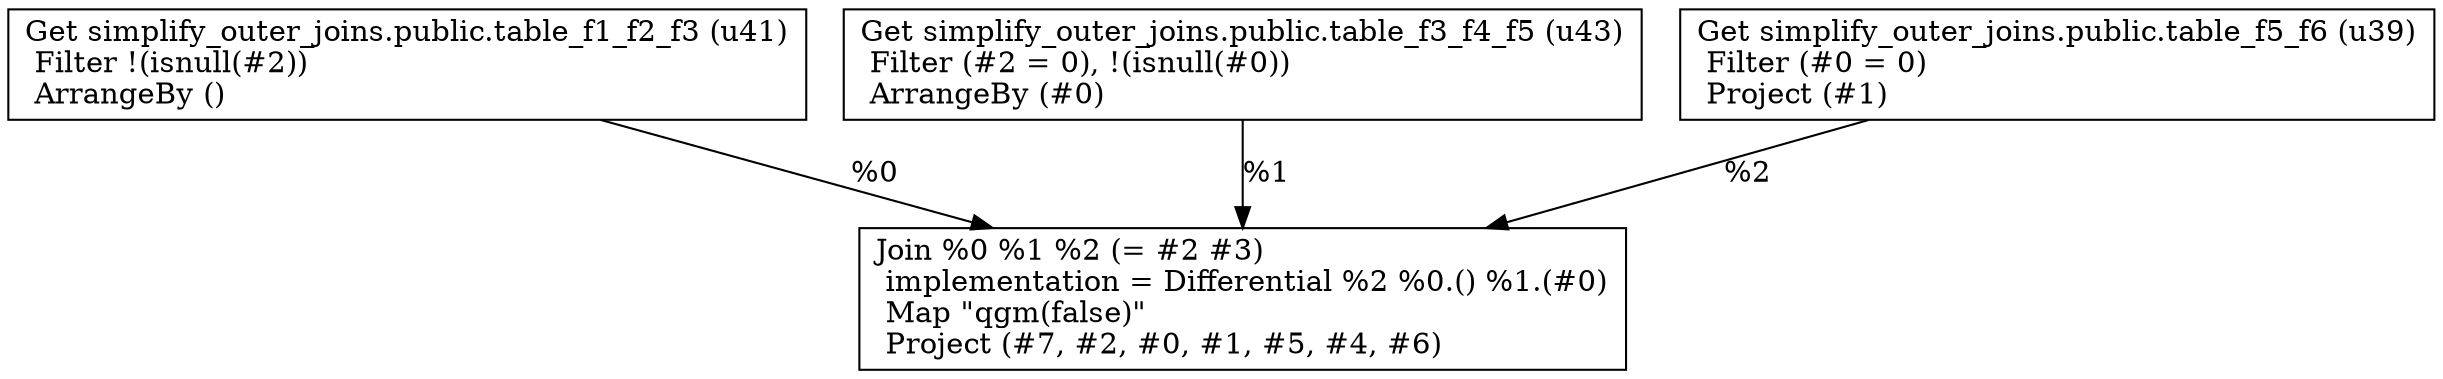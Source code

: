 digraph G {
    node0 [shape = record, label=" Get simplify_outer_joins.public.table_f1_f2_f3 (u41)\l Filter !(isnull(#2))\l ArrangeBy ()\l"]
    node1 [shape = record, label=" Get simplify_outer_joins.public.table_f3_f4_f5 (u43)\l Filter (#2 = 0), !(isnull(#0))\l ArrangeBy (#0)\l"]
    node2 [shape = record, label=" Get simplify_outer_joins.public.table_f5_f6 (u39)\l Filter (#0 = 0)\l Project (#1)\l"]
    node3 [shape = record, label=" Join %0 %1 %2 (= #2 #3)\l  implementation = Differential %2 %0.() %1.(#0)\l Map \"qgm(false)\"\l Project (#7, #2, #0, #1, #5, #4, #6)\l"]
    node1 -> node3 [label = "%1\l"]
    node2 -> node3 [label = "%2\l"]
    node0 -> node3 [label = "%0\l"]
}
